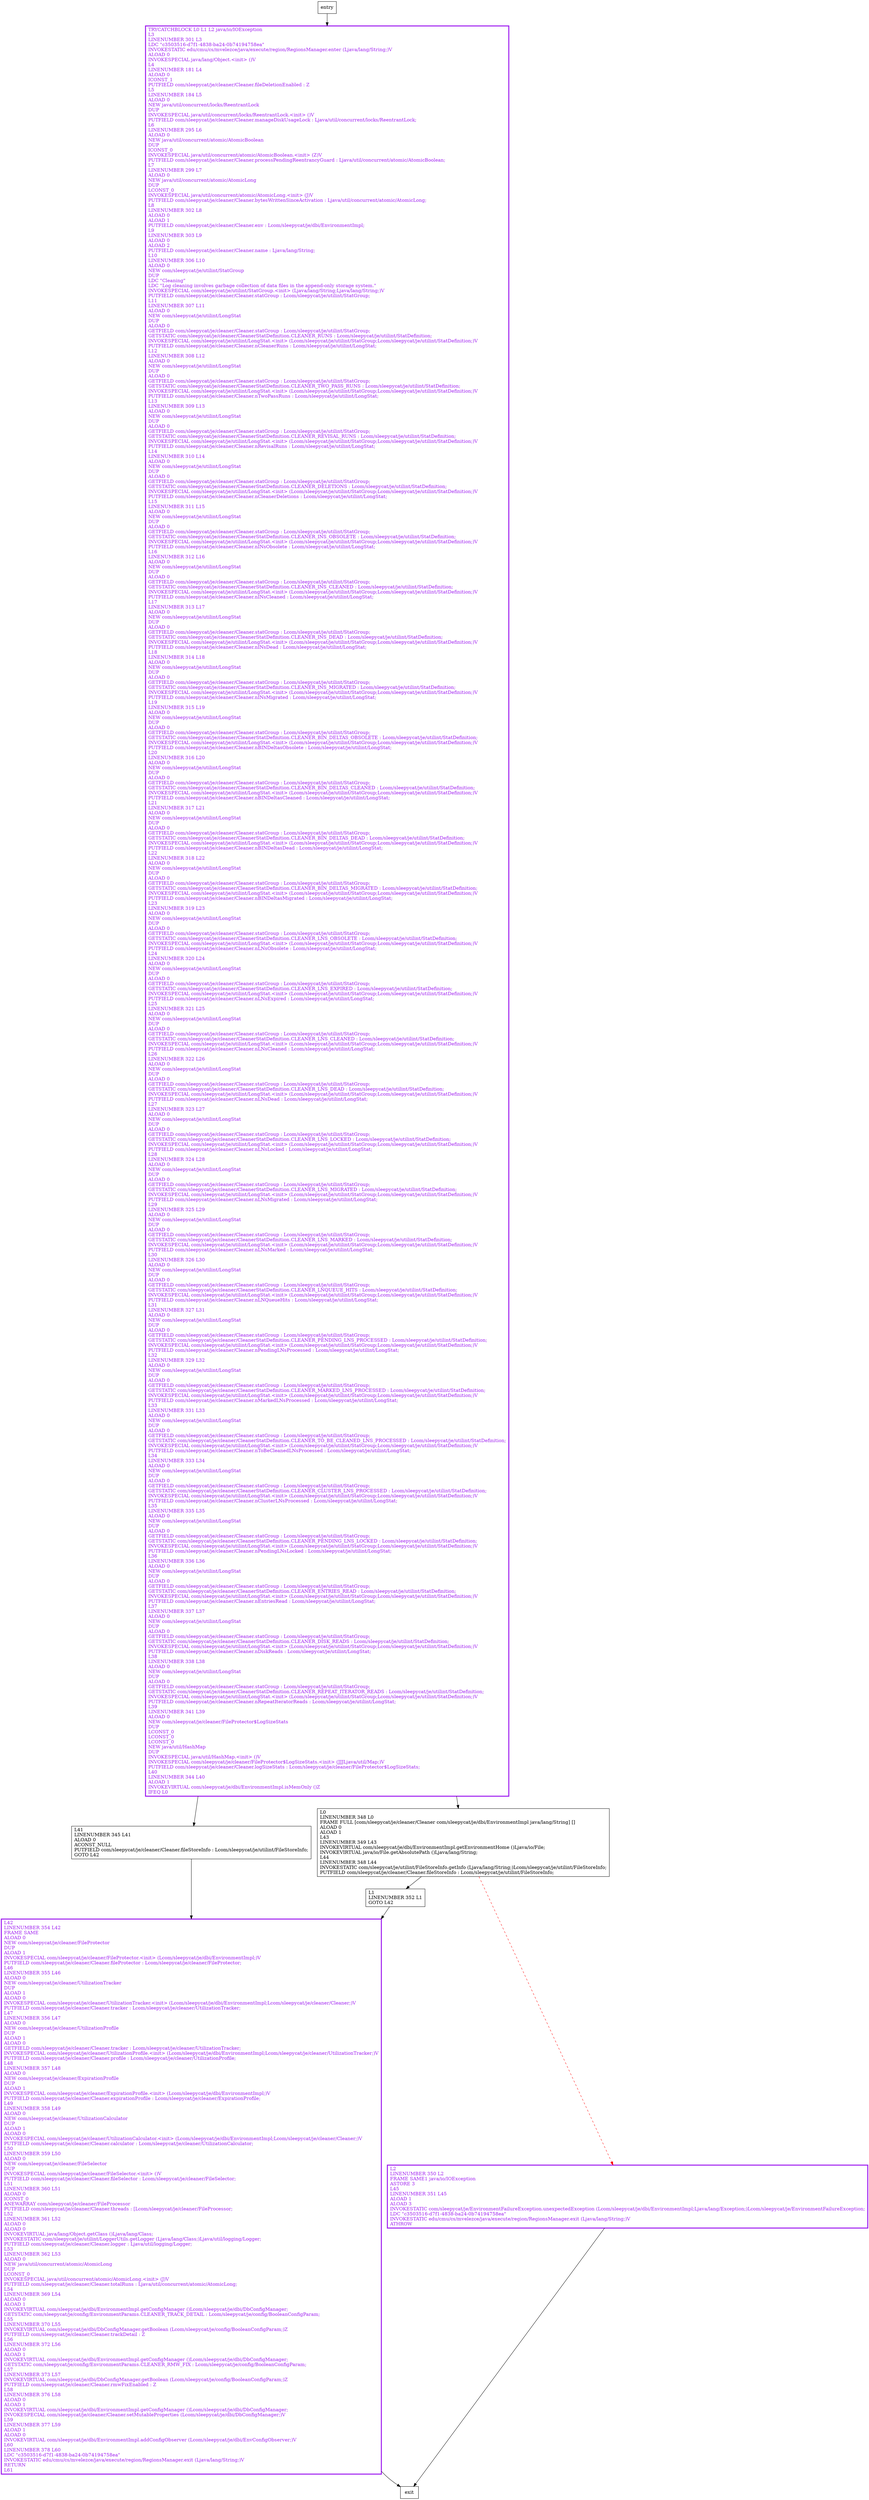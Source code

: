 digraph <init> {
node [shape=record];
273894291 [label="TRYCATCHBLOCK L0 L1 L2 java/io/IOException\lL3\lLINENUMBER 301 L3\lLDC \"c3503516-d7f1-4838-ba24-0b74194758ea\"\lINVOKESTATIC edu/cmu/cs/mvelezce/java/execute/region/RegionsManager.enter (Ljava/lang/String;)V\lALOAD 0\lINVOKESPECIAL java/lang/Object.\<init\> ()V\lL4\lLINENUMBER 181 L4\lALOAD 0\lICONST_1\lPUTFIELD com/sleepycat/je/cleaner/Cleaner.fileDeletionEnabled : Z\lL5\lLINENUMBER 184 L5\lALOAD 0\lNEW java/util/concurrent/locks/ReentrantLock\lDUP\lINVOKESPECIAL java/util/concurrent/locks/ReentrantLock.\<init\> ()V\lPUTFIELD com/sleepycat/je/cleaner/Cleaner.manageDiskUsageLock : Ljava/util/concurrent/locks/ReentrantLock;\lL6\lLINENUMBER 295 L6\lALOAD 0\lNEW java/util/concurrent/atomic/AtomicBoolean\lDUP\lICONST_0\lINVOKESPECIAL java/util/concurrent/atomic/AtomicBoolean.\<init\> (Z)V\lPUTFIELD com/sleepycat/je/cleaner/Cleaner.processPendingReentrancyGuard : Ljava/util/concurrent/atomic/AtomicBoolean;\lL7\lLINENUMBER 299 L7\lALOAD 0\lNEW java/util/concurrent/atomic/AtomicLong\lDUP\lLCONST_0\lINVOKESPECIAL java/util/concurrent/atomic/AtomicLong.\<init\> (J)V\lPUTFIELD com/sleepycat/je/cleaner/Cleaner.bytesWrittenSinceActivation : Ljava/util/concurrent/atomic/AtomicLong;\lL8\lLINENUMBER 302 L8\lALOAD 0\lALOAD 1\lPUTFIELD com/sleepycat/je/cleaner/Cleaner.env : Lcom/sleepycat/je/dbi/EnvironmentImpl;\lL9\lLINENUMBER 303 L9\lALOAD 0\lALOAD 2\lPUTFIELD com/sleepycat/je/cleaner/Cleaner.name : Ljava/lang/String;\lL10\lLINENUMBER 306 L10\lALOAD 0\lNEW com/sleepycat/je/utilint/StatGroup\lDUP\lLDC \"Cleaning\"\lLDC \"Log cleaning involves garbage collection of data files in the append-only storage system.\"\lINVOKESPECIAL com/sleepycat/je/utilint/StatGroup.\<init\> (Ljava/lang/String;Ljava/lang/String;)V\lPUTFIELD com/sleepycat/je/cleaner/Cleaner.statGroup : Lcom/sleepycat/je/utilint/StatGroup;\lL11\lLINENUMBER 307 L11\lALOAD 0\lNEW com/sleepycat/je/utilint/LongStat\lDUP\lALOAD 0\lGETFIELD com/sleepycat/je/cleaner/Cleaner.statGroup : Lcom/sleepycat/je/utilint/StatGroup;\lGETSTATIC com/sleepycat/je/cleaner/CleanerStatDefinition.CLEANER_RUNS : Lcom/sleepycat/je/utilint/StatDefinition;\lINVOKESPECIAL com/sleepycat/je/utilint/LongStat.\<init\> (Lcom/sleepycat/je/utilint/StatGroup;Lcom/sleepycat/je/utilint/StatDefinition;)V\lPUTFIELD com/sleepycat/je/cleaner/Cleaner.nCleanerRuns : Lcom/sleepycat/je/utilint/LongStat;\lL12\lLINENUMBER 308 L12\lALOAD 0\lNEW com/sleepycat/je/utilint/LongStat\lDUP\lALOAD 0\lGETFIELD com/sleepycat/je/cleaner/Cleaner.statGroup : Lcom/sleepycat/je/utilint/StatGroup;\lGETSTATIC com/sleepycat/je/cleaner/CleanerStatDefinition.CLEANER_TWO_PASS_RUNS : Lcom/sleepycat/je/utilint/StatDefinition;\lINVOKESPECIAL com/sleepycat/je/utilint/LongStat.\<init\> (Lcom/sleepycat/je/utilint/StatGroup;Lcom/sleepycat/je/utilint/StatDefinition;)V\lPUTFIELD com/sleepycat/je/cleaner/Cleaner.nTwoPassRuns : Lcom/sleepycat/je/utilint/LongStat;\lL13\lLINENUMBER 309 L13\lALOAD 0\lNEW com/sleepycat/je/utilint/LongStat\lDUP\lALOAD 0\lGETFIELD com/sleepycat/je/cleaner/Cleaner.statGroup : Lcom/sleepycat/je/utilint/StatGroup;\lGETSTATIC com/sleepycat/je/cleaner/CleanerStatDefinition.CLEANER_REVISAL_RUNS : Lcom/sleepycat/je/utilint/StatDefinition;\lINVOKESPECIAL com/sleepycat/je/utilint/LongStat.\<init\> (Lcom/sleepycat/je/utilint/StatGroup;Lcom/sleepycat/je/utilint/StatDefinition;)V\lPUTFIELD com/sleepycat/je/cleaner/Cleaner.nRevisalRuns : Lcom/sleepycat/je/utilint/LongStat;\lL14\lLINENUMBER 310 L14\lALOAD 0\lNEW com/sleepycat/je/utilint/LongStat\lDUP\lALOAD 0\lGETFIELD com/sleepycat/je/cleaner/Cleaner.statGroup : Lcom/sleepycat/je/utilint/StatGroup;\lGETSTATIC com/sleepycat/je/cleaner/CleanerStatDefinition.CLEANER_DELETIONS : Lcom/sleepycat/je/utilint/StatDefinition;\lINVOKESPECIAL com/sleepycat/je/utilint/LongStat.\<init\> (Lcom/sleepycat/je/utilint/StatGroup;Lcom/sleepycat/je/utilint/StatDefinition;)V\lPUTFIELD com/sleepycat/je/cleaner/Cleaner.nCleanerDeletions : Lcom/sleepycat/je/utilint/LongStat;\lL15\lLINENUMBER 311 L15\lALOAD 0\lNEW com/sleepycat/je/utilint/LongStat\lDUP\lALOAD 0\lGETFIELD com/sleepycat/je/cleaner/Cleaner.statGroup : Lcom/sleepycat/je/utilint/StatGroup;\lGETSTATIC com/sleepycat/je/cleaner/CleanerStatDefinition.CLEANER_INS_OBSOLETE : Lcom/sleepycat/je/utilint/StatDefinition;\lINVOKESPECIAL com/sleepycat/je/utilint/LongStat.\<init\> (Lcom/sleepycat/je/utilint/StatGroup;Lcom/sleepycat/je/utilint/StatDefinition;)V\lPUTFIELD com/sleepycat/je/cleaner/Cleaner.nINsObsolete : Lcom/sleepycat/je/utilint/LongStat;\lL16\lLINENUMBER 312 L16\lALOAD 0\lNEW com/sleepycat/je/utilint/LongStat\lDUP\lALOAD 0\lGETFIELD com/sleepycat/je/cleaner/Cleaner.statGroup : Lcom/sleepycat/je/utilint/StatGroup;\lGETSTATIC com/sleepycat/je/cleaner/CleanerStatDefinition.CLEANER_INS_CLEANED : Lcom/sleepycat/je/utilint/StatDefinition;\lINVOKESPECIAL com/sleepycat/je/utilint/LongStat.\<init\> (Lcom/sleepycat/je/utilint/StatGroup;Lcom/sleepycat/je/utilint/StatDefinition;)V\lPUTFIELD com/sleepycat/je/cleaner/Cleaner.nINsCleaned : Lcom/sleepycat/je/utilint/LongStat;\lL17\lLINENUMBER 313 L17\lALOAD 0\lNEW com/sleepycat/je/utilint/LongStat\lDUP\lALOAD 0\lGETFIELD com/sleepycat/je/cleaner/Cleaner.statGroup : Lcom/sleepycat/je/utilint/StatGroup;\lGETSTATIC com/sleepycat/je/cleaner/CleanerStatDefinition.CLEANER_INS_DEAD : Lcom/sleepycat/je/utilint/StatDefinition;\lINVOKESPECIAL com/sleepycat/je/utilint/LongStat.\<init\> (Lcom/sleepycat/je/utilint/StatGroup;Lcom/sleepycat/je/utilint/StatDefinition;)V\lPUTFIELD com/sleepycat/je/cleaner/Cleaner.nINsDead : Lcom/sleepycat/je/utilint/LongStat;\lL18\lLINENUMBER 314 L18\lALOAD 0\lNEW com/sleepycat/je/utilint/LongStat\lDUP\lALOAD 0\lGETFIELD com/sleepycat/je/cleaner/Cleaner.statGroup : Lcom/sleepycat/je/utilint/StatGroup;\lGETSTATIC com/sleepycat/je/cleaner/CleanerStatDefinition.CLEANER_INS_MIGRATED : Lcom/sleepycat/je/utilint/StatDefinition;\lINVOKESPECIAL com/sleepycat/je/utilint/LongStat.\<init\> (Lcom/sleepycat/je/utilint/StatGroup;Lcom/sleepycat/je/utilint/StatDefinition;)V\lPUTFIELD com/sleepycat/je/cleaner/Cleaner.nINsMigrated : Lcom/sleepycat/je/utilint/LongStat;\lL19\lLINENUMBER 315 L19\lALOAD 0\lNEW com/sleepycat/je/utilint/LongStat\lDUP\lALOAD 0\lGETFIELD com/sleepycat/je/cleaner/Cleaner.statGroup : Lcom/sleepycat/je/utilint/StatGroup;\lGETSTATIC com/sleepycat/je/cleaner/CleanerStatDefinition.CLEANER_BIN_DELTAS_OBSOLETE : Lcom/sleepycat/je/utilint/StatDefinition;\lINVOKESPECIAL com/sleepycat/je/utilint/LongStat.\<init\> (Lcom/sleepycat/je/utilint/StatGroup;Lcom/sleepycat/je/utilint/StatDefinition;)V\lPUTFIELD com/sleepycat/je/cleaner/Cleaner.nBINDeltasObsolete : Lcom/sleepycat/je/utilint/LongStat;\lL20\lLINENUMBER 316 L20\lALOAD 0\lNEW com/sleepycat/je/utilint/LongStat\lDUP\lALOAD 0\lGETFIELD com/sleepycat/je/cleaner/Cleaner.statGroup : Lcom/sleepycat/je/utilint/StatGroup;\lGETSTATIC com/sleepycat/je/cleaner/CleanerStatDefinition.CLEANER_BIN_DELTAS_CLEANED : Lcom/sleepycat/je/utilint/StatDefinition;\lINVOKESPECIAL com/sleepycat/je/utilint/LongStat.\<init\> (Lcom/sleepycat/je/utilint/StatGroup;Lcom/sleepycat/je/utilint/StatDefinition;)V\lPUTFIELD com/sleepycat/je/cleaner/Cleaner.nBINDeltasCleaned : Lcom/sleepycat/je/utilint/LongStat;\lL21\lLINENUMBER 317 L21\lALOAD 0\lNEW com/sleepycat/je/utilint/LongStat\lDUP\lALOAD 0\lGETFIELD com/sleepycat/je/cleaner/Cleaner.statGroup : Lcom/sleepycat/je/utilint/StatGroup;\lGETSTATIC com/sleepycat/je/cleaner/CleanerStatDefinition.CLEANER_BIN_DELTAS_DEAD : Lcom/sleepycat/je/utilint/StatDefinition;\lINVOKESPECIAL com/sleepycat/je/utilint/LongStat.\<init\> (Lcom/sleepycat/je/utilint/StatGroup;Lcom/sleepycat/je/utilint/StatDefinition;)V\lPUTFIELD com/sleepycat/je/cleaner/Cleaner.nBINDeltasDead : Lcom/sleepycat/je/utilint/LongStat;\lL22\lLINENUMBER 318 L22\lALOAD 0\lNEW com/sleepycat/je/utilint/LongStat\lDUP\lALOAD 0\lGETFIELD com/sleepycat/je/cleaner/Cleaner.statGroup : Lcom/sleepycat/je/utilint/StatGroup;\lGETSTATIC com/sleepycat/je/cleaner/CleanerStatDefinition.CLEANER_BIN_DELTAS_MIGRATED : Lcom/sleepycat/je/utilint/StatDefinition;\lINVOKESPECIAL com/sleepycat/je/utilint/LongStat.\<init\> (Lcom/sleepycat/je/utilint/StatGroup;Lcom/sleepycat/je/utilint/StatDefinition;)V\lPUTFIELD com/sleepycat/je/cleaner/Cleaner.nBINDeltasMigrated : Lcom/sleepycat/je/utilint/LongStat;\lL23\lLINENUMBER 319 L23\lALOAD 0\lNEW com/sleepycat/je/utilint/LongStat\lDUP\lALOAD 0\lGETFIELD com/sleepycat/je/cleaner/Cleaner.statGroup : Lcom/sleepycat/je/utilint/StatGroup;\lGETSTATIC com/sleepycat/je/cleaner/CleanerStatDefinition.CLEANER_LNS_OBSOLETE : Lcom/sleepycat/je/utilint/StatDefinition;\lINVOKESPECIAL com/sleepycat/je/utilint/LongStat.\<init\> (Lcom/sleepycat/je/utilint/StatGroup;Lcom/sleepycat/je/utilint/StatDefinition;)V\lPUTFIELD com/sleepycat/je/cleaner/Cleaner.nLNsObsolete : Lcom/sleepycat/je/utilint/LongStat;\lL24\lLINENUMBER 320 L24\lALOAD 0\lNEW com/sleepycat/je/utilint/LongStat\lDUP\lALOAD 0\lGETFIELD com/sleepycat/je/cleaner/Cleaner.statGroup : Lcom/sleepycat/je/utilint/StatGroup;\lGETSTATIC com/sleepycat/je/cleaner/CleanerStatDefinition.CLEANER_LNS_EXPIRED : Lcom/sleepycat/je/utilint/StatDefinition;\lINVOKESPECIAL com/sleepycat/je/utilint/LongStat.\<init\> (Lcom/sleepycat/je/utilint/StatGroup;Lcom/sleepycat/je/utilint/StatDefinition;)V\lPUTFIELD com/sleepycat/je/cleaner/Cleaner.nLNsExpired : Lcom/sleepycat/je/utilint/LongStat;\lL25\lLINENUMBER 321 L25\lALOAD 0\lNEW com/sleepycat/je/utilint/LongStat\lDUP\lALOAD 0\lGETFIELD com/sleepycat/je/cleaner/Cleaner.statGroup : Lcom/sleepycat/je/utilint/StatGroup;\lGETSTATIC com/sleepycat/je/cleaner/CleanerStatDefinition.CLEANER_LNS_CLEANED : Lcom/sleepycat/je/utilint/StatDefinition;\lINVOKESPECIAL com/sleepycat/je/utilint/LongStat.\<init\> (Lcom/sleepycat/je/utilint/StatGroup;Lcom/sleepycat/je/utilint/StatDefinition;)V\lPUTFIELD com/sleepycat/je/cleaner/Cleaner.nLNsCleaned : Lcom/sleepycat/je/utilint/LongStat;\lL26\lLINENUMBER 322 L26\lALOAD 0\lNEW com/sleepycat/je/utilint/LongStat\lDUP\lALOAD 0\lGETFIELD com/sleepycat/je/cleaner/Cleaner.statGroup : Lcom/sleepycat/je/utilint/StatGroup;\lGETSTATIC com/sleepycat/je/cleaner/CleanerStatDefinition.CLEANER_LNS_DEAD : Lcom/sleepycat/je/utilint/StatDefinition;\lINVOKESPECIAL com/sleepycat/je/utilint/LongStat.\<init\> (Lcom/sleepycat/je/utilint/StatGroup;Lcom/sleepycat/je/utilint/StatDefinition;)V\lPUTFIELD com/sleepycat/je/cleaner/Cleaner.nLNsDead : Lcom/sleepycat/je/utilint/LongStat;\lL27\lLINENUMBER 323 L27\lALOAD 0\lNEW com/sleepycat/je/utilint/LongStat\lDUP\lALOAD 0\lGETFIELD com/sleepycat/je/cleaner/Cleaner.statGroup : Lcom/sleepycat/je/utilint/StatGroup;\lGETSTATIC com/sleepycat/je/cleaner/CleanerStatDefinition.CLEANER_LNS_LOCKED : Lcom/sleepycat/je/utilint/StatDefinition;\lINVOKESPECIAL com/sleepycat/je/utilint/LongStat.\<init\> (Lcom/sleepycat/je/utilint/StatGroup;Lcom/sleepycat/je/utilint/StatDefinition;)V\lPUTFIELD com/sleepycat/je/cleaner/Cleaner.nLNsLocked : Lcom/sleepycat/je/utilint/LongStat;\lL28\lLINENUMBER 324 L28\lALOAD 0\lNEW com/sleepycat/je/utilint/LongStat\lDUP\lALOAD 0\lGETFIELD com/sleepycat/je/cleaner/Cleaner.statGroup : Lcom/sleepycat/je/utilint/StatGroup;\lGETSTATIC com/sleepycat/je/cleaner/CleanerStatDefinition.CLEANER_LNS_MIGRATED : Lcom/sleepycat/je/utilint/StatDefinition;\lINVOKESPECIAL com/sleepycat/je/utilint/LongStat.\<init\> (Lcom/sleepycat/je/utilint/StatGroup;Lcom/sleepycat/je/utilint/StatDefinition;)V\lPUTFIELD com/sleepycat/je/cleaner/Cleaner.nLNsMigrated : Lcom/sleepycat/je/utilint/LongStat;\lL29\lLINENUMBER 325 L29\lALOAD 0\lNEW com/sleepycat/je/utilint/LongStat\lDUP\lALOAD 0\lGETFIELD com/sleepycat/je/cleaner/Cleaner.statGroup : Lcom/sleepycat/je/utilint/StatGroup;\lGETSTATIC com/sleepycat/je/cleaner/CleanerStatDefinition.CLEANER_LNS_MARKED : Lcom/sleepycat/je/utilint/StatDefinition;\lINVOKESPECIAL com/sleepycat/je/utilint/LongStat.\<init\> (Lcom/sleepycat/je/utilint/StatGroup;Lcom/sleepycat/je/utilint/StatDefinition;)V\lPUTFIELD com/sleepycat/je/cleaner/Cleaner.nLNsMarked : Lcom/sleepycat/je/utilint/LongStat;\lL30\lLINENUMBER 326 L30\lALOAD 0\lNEW com/sleepycat/je/utilint/LongStat\lDUP\lALOAD 0\lGETFIELD com/sleepycat/je/cleaner/Cleaner.statGroup : Lcom/sleepycat/je/utilint/StatGroup;\lGETSTATIC com/sleepycat/je/cleaner/CleanerStatDefinition.CLEANER_LNQUEUE_HITS : Lcom/sleepycat/je/utilint/StatDefinition;\lINVOKESPECIAL com/sleepycat/je/utilint/LongStat.\<init\> (Lcom/sleepycat/je/utilint/StatGroup;Lcom/sleepycat/je/utilint/StatDefinition;)V\lPUTFIELD com/sleepycat/je/cleaner/Cleaner.nLNQueueHits : Lcom/sleepycat/je/utilint/LongStat;\lL31\lLINENUMBER 327 L31\lALOAD 0\lNEW com/sleepycat/je/utilint/LongStat\lDUP\lALOAD 0\lGETFIELD com/sleepycat/je/cleaner/Cleaner.statGroup : Lcom/sleepycat/je/utilint/StatGroup;\lGETSTATIC com/sleepycat/je/cleaner/CleanerStatDefinition.CLEANER_PENDING_LNS_PROCESSED : Lcom/sleepycat/je/utilint/StatDefinition;\lINVOKESPECIAL com/sleepycat/je/utilint/LongStat.\<init\> (Lcom/sleepycat/je/utilint/StatGroup;Lcom/sleepycat/je/utilint/StatDefinition;)V\lPUTFIELD com/sleepycat/je/cleaner/Cleaner.nPendingLNsProcessed : Lcom/sleepycat/je/utilint/LongStat;\lL32\lLINENUMBER 329 L32\lALOAD 0\lNEW com/sleepycat/je/utilint/LongStat\lDUP\lALOAD 0\lGETFIELD com/sleepycat/je/cleaner/Cleaner.statGroup : Lcom/sleepycat/je/utilint/StatGroup;\lGETSTATIC com/sleepycat/je/cleaner/CleanerStatDefinition.CLEANER_MARKED_LNS_PROCESSED : Lcom/sleepycat/je/utilint/StatDefinition;\lINVOKESPECIAL com/sleepycat/je/utilint/LongStat.\<init\> (Lcom/sleepycat/je/utilint/StatGroup;Lcom/sleepycat/je/utilint/StatDefinition;)V\lPUTFIELD com/sleepycat/je/cleaner/Cleaner.nMarkedLNsProcessed : Lcom/sleepycat/je/utilint/LongStat;\lL33\lLINENUMBER 331 L33\lALOAD 0\lNEW com/sleepycat/je/utilint/LongStat\lDUP\lALOAD 0\lGETFIELD com/sleepycat/je/cleaner/Cleaner.statGroup : Lcom/sleepycat/je/utilint/StatGroup;\lGETSTATIC com/sleepycat/je/cleaner/CleanerStatDefinition.CLEANER_TO_BE_CLEANED_LNS_PROCESSED : Lcom/sleepycat/je/utilint/StatDefinition;\lINVOKESPECIAL com/sleepycat/je/utilint/LongStat.\<init\> (Lcom/sleepycat/je/utilint/StatGroup;Lcom/sleepycat/je/utilint/StatDefinition;)V\lPUTFIELD com/sleepycat/je/cleaner/Cleaner.nToBeCleanedLNsProcessed : Lcom/sleepycat/je/utilint/LongStat;\lL34\lLINENUMBER 333 L34\lALOAD 0\lNEW com/sleepycat/je/utilint/LongStat\lDUP\lALOAD 0\lGETFIELD com/sleepycat/je/cleaner/Cleaner.statGroup : Lcom/sleepycat/je/utilint/StatGroup;\lGETSTATIC com/sleepycat/je/cleaner/CleanerStatDefinition.CLEANER_CLUSTER_LNS_PROCESSED : Lcom/sleepycat/je/utilint/StatDefinition;\lINVOKESPECIAL com/sleepycat/je/utilint/LongStat.\<init\> (Lcom/sleepycat/je/utilint/StatGroup;Lcom/sleepycat/je/utilint/StatDefinition;)V\lPUTFIELD com/sleepycat/je/cleaner/Cleaner.nClusterLNsProcessed : Lcom/sleepycat/je/utilint/LongStat;\lL35\lLINENUMBER 335 L35\lALOAD 0\lNEW com/sleepycat/je/utilint/LongStat\lDUP\lALOAD 0\lGETFIELD com/sleepycat/je/cleaner/Cleaner.statGroup : Lcom/sleepycat/je/utilint/StatGroup;\lGETSTATIC com/sleepycat/je/cleaner/CleanerStatDefinition.CLEANER_PENDING_LNS_LOCKED : Lcom/sleepycat/je/utilint/StatDefinition;\lINVOKESPECIAL com/sleepycat/je/utilint/LongStat.\<init\> (Lcom/sleepycat/je/utilint/StatGroup;Lcom/sleepycat/je/utilint/StatDefinition;)V\lPUTFIELD com/sleepycat/je/cleaner/Cleaner.nPendingLNsLocked : Lcom/sleepycat/je/utilint/LongStat;\lL36\lLINENUMBER 336 L36\lALOAD 0\lNEW com/sleepycat/je/utilint/LongStat\lDUP\lALOAD 0\lGETFIELD com/sleepycat/je/cleaner/Cleaner.statGroup : Lcom/sleepycat/je/utilint/StatGroup;\lGETSTATIC com/sleepycat/je/cleaner/CleanerStatDefinition.CLEANER_ENTRIES_READ : Lcom/sleepycat/je/utilint/StatDefinition;\lINVOKESPECIAL com/sleepycat/je/utilint/LongStat.\<init\> (Lcom/sleepycat/je/utilint/StatGroup;Lcom/sleepycat/je/utilint/StatDefinition;)V\lPUTFIELD com/sleepycat/je/cleaner/Cleaner.nEntriesRead : Lcom/sleepycat/je/utilint/LongStat;\lL37\lLINENUMBER 337 L37\lALOAD 0\lNEW com/sleepycat/je/utilint/LongStat\lDUP\lALOAD 0\lGETFIELD com/sleepycat/je/cleaner/Cleaner.statGroup : Lcom/sleepycat/je/utilint/StatGroup;\lGETSTATIC com/sleepycat/je/cleaner/CleanerStatDefinition.CLEANER_DISK_READS : Lcom/sleepycat/je/utilint/StatDefinition;\lINVOKESPECIAL com/sleepycat/je/utilint/LongStat.\<init\> (Lcom/sleepycat/je/utilint/StatGroup;Lcom/sleepycat/je/utilint/StatDefinition;)V\lPUTFIELD com/sleepycat/je/cleaner/Cleaner.nDiskReads : Lcom/sleepycat/je/utilint/LongStat;\lL38\lLINENUMBER 338 L38\lALOAD 0\lNEW com/sleepycat/je/utilint/LongStat\lDUP\lALOAD 0\lGETFIELD com/sleepycat/je/cleaner/Cleaner.statGroup : Lcom/sleepycat/je/utilint/StatGroup;\lGETSTATIC com/sleepycat/je/cleaner/CleanerStatDefinition.CLEANER_REPEAT_ITERATOR_READS : Lcom/sleepycat/je/utilint/StatDefinition;\lINVOKESPECIAL com/sleepycat/je/utilint/LongStat.\<init\> (Lcom/sleepycat/je/utilint/StatGroup;Lcom/sleepycat/je/utilint/StatDefinition;)V\lPUTFIELD com/sleepycat/je/cleaner/Cleaner.nRepeatIteratorReads : Lcom/sleepycat/je/utilint/LongStat;\lL39\lLINENUMBER 341 L39\lALOAD 0\lNEW com/sleepycat/je/cleaner/FileProtector$LogSizeStats\lDUP\lLCONST_0\lLCONST_0\lLCONST_0\lNEW java/util/HashMap\lDUP\lINVOKESPECIAL java/util/HashMap.\<init\> ()V\lINVOKESPECIAL com/sleepycat/je/cleaner/FileProtector$LogSizeStats.\<init\> (JJJLjava/util/Map;)V\lPUTFIELD com/sleepycat/je/cleaner/Cleaner.logSizeStats : Lcom/sleepycat/je/cleaner/FileProtector$LogSizeStats;\lL40\lLINENUMBER 344 L40\lALOAD 1\lINVOKEVIRTUAL com/sleepycat/je/dbi/EnvironmentImpl.isMemOnly ()Z\lIFEQ L0\l"];
1406054155 [label="L2\lLINENUMBER 350 L2\lFRAME SAME1 java/io/IOException\lASTORE 3\lL45\lLINENUMBER 351 L45\lALOAD 1\lALOAD 3\lINVOKESTATIC com/sleepycat/je/EnvironmentFailureException.unexpectedException (Lcom/sleepycat/je/dbi/EnvironmentImpl;Ljava/lang/Exception;)Lcom/sleepycat/je/EnvironmentFailureException;\lLDC \"c3503516-d7f1-4838-ba24-0b74194758ea\"\lINVOKESTATIC edu/cmu/cs/mvelezce/java/execute/region/RegionsManager.exit (Ljava/lang/String;)V\lATHROW\l"];
1506502962 [label="L41\lLINENUMBER 345 L41\lALOAD 0\lACONST_NULL\lPUTFIELD com/sleepycat/je/cleaner/Cleaner.fileStoreInfo : Lcom/sleepycat/je/utilint/FileStoreInfo;\lGOTO L42\l"];
2043239877 [label="L0\lLINENUMBER 348 L0\lFRAME FULL [com/sleepycat/je/cleaner/Cleaner com/sleepycat/je/dbi/EnvironmentImpl java/lang/String] []\lALOAD 0\lALOAD 1\lL43\lLINENUMBER 349 L43\lINVOKEVIRTUAL com/sleepycat/je/dbi/EnvironmentImpl.getEnvironmentHome ()Ljava/io/File;\lINVOKEVIRTUAL java/io/File.getAbsolutePath ()Ljava/lang/String;\lL44\lLINENUMBER 348 L44\lINVOKESTATIC com/sleepycat/je/utilint/FileStoreInfo.getInfo (Ljava/lang/String;)Lcom/sleepycat/je/utilint/FileStoreInfo;\lPUTFIELD com/sleepycat/je/cleaner/Cleaner.fileStoreInfo : Lcom/sleepycat/je/utilint/FileStoreInfo;\l"];
495674180 [label="L1\lLINENUMBER 352 L1\lGOTO L42\l"];
1793007803 [label="L42\lLINENUMBER 354 L42\lFRAME SAME\lALOAD 0\lNEW com/sleepycat/je/cleaner/FileProtector\lDUP\lALOAD 1\lINVOKESPECIAL com/sleepycat/je/cleaner/FileProtector.\<init\> (Lcom/sleepycat/je/dbi/EnvironmentImpl;)V\lPUTFIELD com/sleepycat/je/cleaner/Cleaner.fileProtector : Lcom/sleepycat/je/cleaner/FileProtector;\lL46\lLINENUMBER 355 L46\lALOAD 0\lNEW com/sleepycat/je/cleaner/UtilizationTracker\lDUP\lALOAD 1\lALOAD 0\lINVOKESPECIAL com/sleepycat/je/cleaner/UtilizationTracker.\<init\> (Lcom/sleepycat/je/dbi/EnvironmentImpl;Lcom/sleepycat/je/cleaner/Cleaner;)V\lPUTFIELD com/sleepycat/je/cleaner/Cleaner.tracker : Lcom/sleepycat/je/cleaner/UtilizationTracker;\lL47\lLINENUMBER 356 L47\lALOAD 0\lNEW com/sleepycat/je/cleaner/UtilizationProfile\lDUP\lALOAD 1\lALOAD 0\lGETFIELD com/sleepycat/je/cleaner/Cleaner.tracker : Lcom/sleepycat/je/cleaner/UtilizationTracker;\lINVOKESPECIAL com/sleepycat/je/cleaner/UtilizationProfile.\<init\> (Lcom/sleepycat/je/dbi/EnvironmentImpl;Lcom/sleepycat/je/cleaner/UtilizationTracker;)V\lPUTFIELD com/sleepycat/je/cleaner/Cleaner.profile : Lcom/sleepycat/je/cleaner/UtilizationProfile;\lL48\lLINENUMBER 357 L48\lALOAD 0\lNEW com/sleepycat/je/cleaner/ExpirationProfile\lDUP\lALOAD 1\lINVOKESPECIAL com/sleepycat/je/cleaner/ExpirationProfile.\<init\> (Lcom/sleepycat/je/dbi/EnvironmentImpl;)V\lPUTFIELD com/sleepycat/je/cleaner/Cleaner.expirationProfile : Lcom/sleepycat/je/cleaner/ExpirationProfile;\lL49\lLINENUMBER 358 L49\lALOAD 0\lNEW com/sleepycat/je/cleaner/UtilizationCalculator\lDUP\lALOAD 1\lALOAD 0\lINVOKESPECIAL com/sleepycat/je/cleaner/UtilizationCalculator.\<init\> (Lcom/sleepycat/je/dbi/EnvironmentImpl;Lcom/sleepycat/je/cleaner/Cleaner;)V\lPUTFIELD com/sleepycat/je/cleaner/Cleaner.calculator : Lcom/sleepycat/je/cleaner/UtilizationCalculator;\lL50\lLINENUMBER 359 L50\lALOAD 0\lNEW com/sleepycat/je/cleaner/FileSelector\lDUP\lINVOKESPECIAL com/sleepycat/je/cleaner/FileSelector.\<init\> ()V\lPUTFIELD com/sleepycat/je/cleaner/Cleaner.fileSelector : Lcom/sleepycat/je/cleaner/FileSelector;\lL51\lLINENUMBER 360 L51\lALOAD 0\lICONST_0\lANEWARRAY com/sleepycat/je/cleaner/FileProcessor\lPUTFIELD com/sleepycat/je/cleaner/Cleaner.threads : [Lcom/sleepycat/je/cleaner/FileProcessor;\lL52\lLINENUMBER 361 L52\lALOAD 0\lALOAD 0\lINVOKEVIRTUAL java/lang/Object.getClass ()Ljava/lang/Class;\lINVOKESTATIC com/sleepycat/je/utilint/LoggerUtils.getLogger (Ljava/lang/Class;)Ljava/util/logging/Logger;\lPUTFIELD com/sleepycat/je/cleaner/Cleaner.logger : Ljava/util/logging/Logger;\lL53\lLINENUMBER 362 L53\lALOAD 0\lNEW java/util/concurrent/atomic/AtomicLong\lDUP\lLCONST_0\lINVOKESPECIAL java/util/concurrent/atomic/AtomicLong.\<init\> (J)V\lPUTFIELD com/sleepycat/je/cleaner/Cleaner.totalRuns : Ljava/util/concurrent/atomic/AtomicLong;\lL54\lLINENUMBER 369 L54\lALOAD 0\lALOAD 1\lINVOKEVIRTUAL com/sleepycat/je/dbi/EnvironmentImpl.getConfigManager ()Lcom/sleepycat/je/dbi/DbConfigManager;\lGETSTATIC com/sleepycat/je/config/EnvironmentParams.CLEANER_TRACK_DETAIL : Lcom/sleepycat/je/config/BooleanConfigParam;\lL55\lLINENUMBER 370 L55\lINVOKEVIRTUAL com/sleepycat/je/dbi/DbConfigManager.getBoolean (Lcom/sleepycat/je/config/BooleanConfigParam;)Z\lPUTFIELD com/sleepycat/je/cleaner/Cleaner.trackDetail : Z\lL56\lLINENUMBER 372 L56\lALOAD 0\lALOAD 1\lINVOKEVIRTUAL com/sleepycat/je/dbi/EnvironmentImpl.getConfigManager ()Lcom/sleepycat/je/dbi/DbConfigManager;\lGETSTATIC com/sleepycat/je/config/EnvironmentParams.CLEANER_RMW_FIX : Lcom/sleepycat/je/config/BooleanConfigParam;\lL57\lLINENUMBER 373 L57\lINVOKEVIRTUAL com/sleepycat/je/dbi/DbConfigManager.getBoolean (Lcom/sleepycat/je/config/BooleanConfigParam;)Z\lPUTFIELD com/sleepycat/je/cleaner/Cleaner.rmwFixEnabled : Z\lL58\lLINENUMBER 376 L58\lALOAD 0\lALOAD 1\lINVOKEVIRTUAL com/sleepycat/je/dbi/EnvironmentImpl.getConfigManager ()Lcom/sleepycat/je/dbi/DbConfigManager;\lINVOKESPECIAL com/sleepycat/je/cleaner/Cleaner.setMutableProperties (Lcom/sleepycat/je/dbi/DbConfigManager;)V\lL59\lLINENUMBER 377 L59\lALOAD 1\lALOAD 0\lINVOKEVIRTUAL com/sleepycat/je/dbi/EnvironmentImpl.addConfigObserver (Lcom/sleepycat/je/dbi/EnvConfigObserver;)V\lL60\lLINENUMBER 378 L60\lLDC \"c3503516-d7f1-4838-ba24-0b74194758ea\"\lINVOKESTATIC edu/cmu/cs/mvelezce/java/execute/region/RegionsManager.exit (Ljava/lang/String;)V\lRETURN\lL61\l"];
entry;
exit;
entry -> 273894291
273894291 -> 1506502962
273894291 -> 2043239877
1406054155 -> exit
1506502962 -> 1793007803
2043239877 -> 1406054155 [style=dashed, color=red]
2043239877 -> 495674180
495674180 -> 1793007803
1793007803 -> exit
273894291[fontcolor="purple", penwidth=3, color="purple"];
1406054155[fontcolor="purple", penwidth=3, color="purple"];
1793007803[fontcolor="purple", penwidth=3, color="purple"];
}
